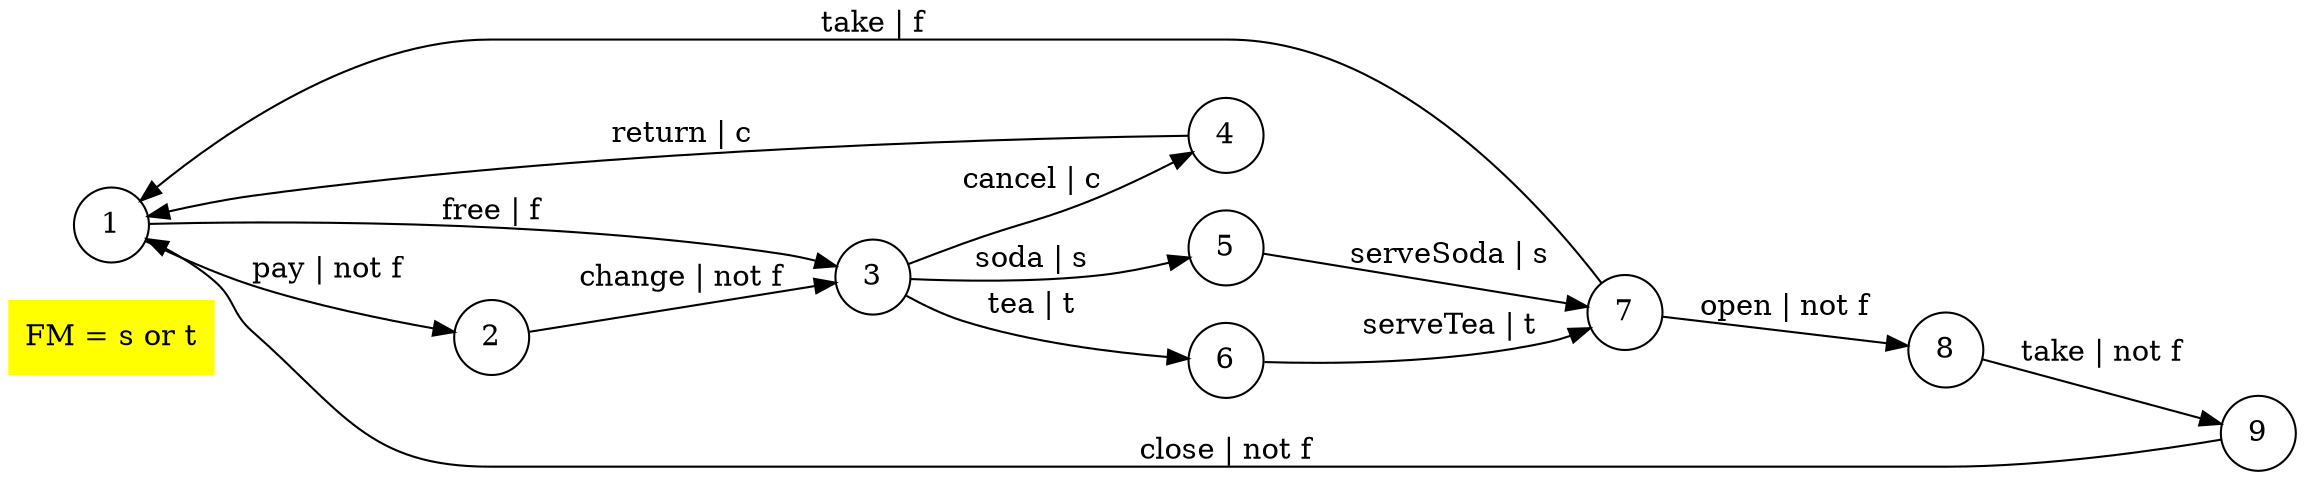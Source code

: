 digraph VENDING_MACHINE { # the FTS is encoded as a directed graph
  # the following three lines are only used for display
  node [shape=circle];
  rankdir=LR;
  FeatureModel [shape=plaintext, style=filled, color=yellow, label="FM = s or t"];
  FM="s or t";    # the feature model of the FTS
  name="VENDING MACHINE"; # the name of the FTS
  1 [initial=True] # the initial state of the FTS is "1"
  # all the transitions of the FTS; the label of a transition is 
  # structured in two parts, separated with the "|" symbols:
  #  - the first part is the action of the transition
  #  - the second part is the feature expression of the transition
  1 -> 2 [label="pay | not f"]
  1 -> 3 [label="free | f"]
  2 -> 3 [label="change | not f"]
  3 -> 4 [label="cancel | c"]
  3 -> 5 [label="soda | s"]
  3 -> 6 [label="tea | t"]
  4 -> 1 [label="return | c"]
  5 -> 7 [label="serveSoda | s"]
  6 -> 7 [label="serveTea | t"]
  7 -> 8 [label="open | not f"]
  7 -> 1 [label="take | f"]
  8 -> 9 [label="take | not f"]
  9 -> 1 [label="close | not f"]
}